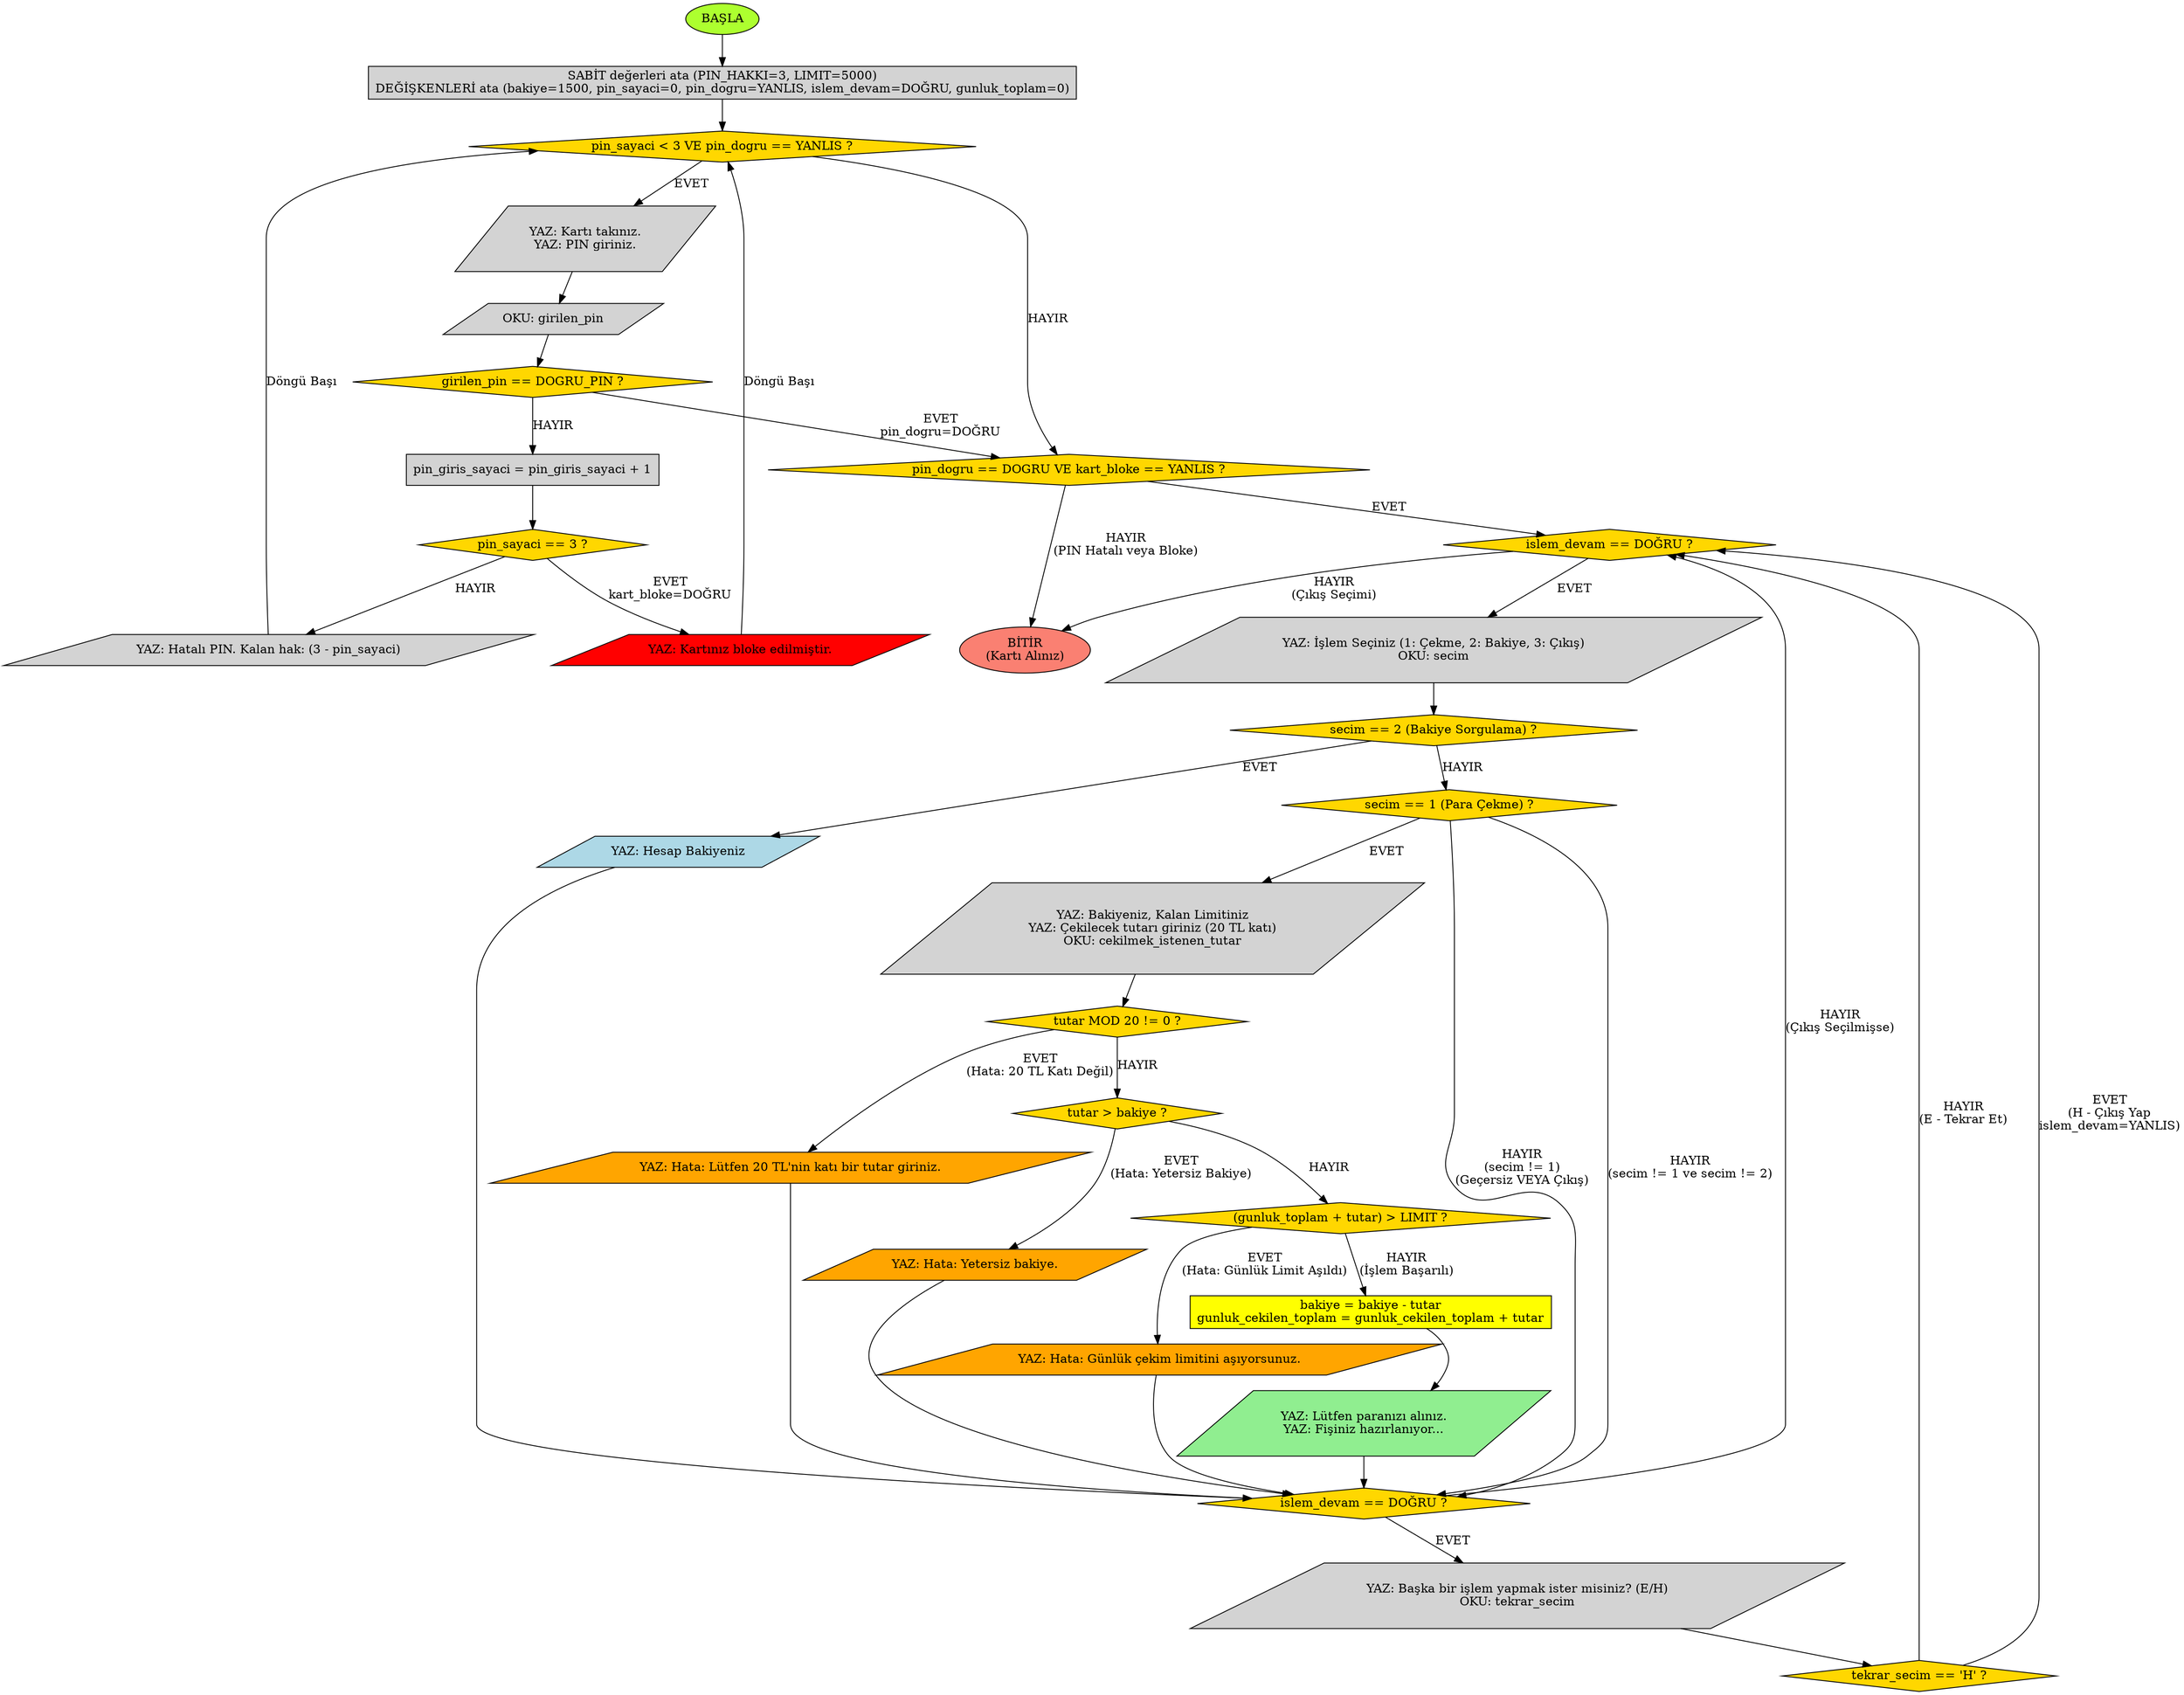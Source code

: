 digraph ATM_Para_Cekme_Akis_Semasi {
    // Grafik ayarları
    rankdir=TB; // Yukarından aşağıya doğru akış (Top to Bottom)
    node [shape=box, style=filled, fillcolor=lightgray]; // Varsayılan düğüm tipi

    // Düğüm tanımlamaları ve şekil atamaları
    
    // BAŞLA/BİTİR (Oval)
    BASLA [label="BAŞLA", shape=ellipse, fillcolor=greenyellow];
    BITIR [label="BİTİR\n(Kartı Alınız)", shape=ellipse, fillcolor=salmon];
    
    // GİRİŞ/ÇIKIŞ (Paralelkenar)
    PIN_SOR [label="YAZ: Kartı takınız.\nYAZ: PIN giriniz.", shape=parallelogram];
    PIN_OKU [label="OKU: girilen_pin", shape=parallelogram];
    ANA_MENU [label="YAZ: İşlem Seçiniz (1: Çekme, 2: Bakiye, 3: Çıkış)\nOKU: secim", shape=parallelogram];
    BAKIYE_YAZ [label="YAZ: Hesap Bakiyeniz", shape=parallelogram, fillcolor=lightblue];
    TUTAR_SOR [label="YAZ: Bakiyeniz, Kalan Limitiniz\nYAZ: Çekilecek tutarı giriniz (20 TL katı)\nOKU: cekilmek_istenen_tutar", shape=parallelogram];
    HATA_20TL [label="YAZ: Hata: Lütfen 20 TL'nin katı bir tutar giriniz.", shape=parallelogram, fillcolor=orange];
    HATA_BAKIYE [label="YAZ: Hata: Yetersiz bakiye.", shape=parallelogram, fillcolor=orange];
    HATA_LIMIT [label="YAZ: Hata: Günlük çekim limitini aşıyorsunuz.", shape=parallelogram, fillcolor=orange];
    PARA_VER [label="YAZ: Lütfen paranızı alınız.\nYAZ: Fişiniz hazırlanıyor...", shape=parallelogram, fillcolor=lightgreen];
    ISLEM_TEKRAR_SOR [label="YAZ: Başka bir işlem yapmak ister misiniz? (E/H)\nOKU: tekrar_secim", shape=parallelogram];
    PIN_HATA_YAZ [label="YAZ: Hatalı PIN. Kalan hak: (3 - pin_sayaci)", shape=parallelogram];
    KART_BLOKE_YAZ [label="YAZ: Kartınız bloke edilmiştir.", shape=parallelogram, fillcolor=red];
    
    // İŞLEM (Box/Rect)
    SABIT_ATAMA [label="SABİT değerleri ata (PIN_HAKKI=3, LIMIT=5000)\nDEĞİŞKENLERİ ata (bakiye=1500, pin_sayaci=0, pin_dogru=YANLIS, islem_devam=DOĞRU, gunluk_toplam=0)", shape=box];
    PIN_SAYAC_ARTIR [label="pin_giris_sayaci = pin_giris_sayaci + 1", shape=box];
    BAKIYE_GUNCELLE [label="bakiye = bakiye - tutar\ngunluk_cekilen_toplam = gunluk_cekilen_toplam + tutar", shape=box, fillcolor=yellow];
    
    // KARAR (Diamond)
    DONGU_PIN_KONTROL [label="pin_sayaci < 3 VE pin_dogru == YANLIS ?", shape=diamond, fillcolor=gold];
    KARAR_PIN_DOGRU [label="girilen_pin == DOGRU_PIN ?", shape=diamond, fillcolor=gold];
    KARAR_KART_BLOKE [label="pin_sayaci == 3 ?", shape=diamond, fillcolor=gold];
    KARAR_ISLEM_ANA_KONTROL [label="pin_dogru == DOGRU VE kart_bloke == YANLIS ?", shape=diamond, fillcolor=gold];
    DONGU_ISLEM_DEVAM [label="islem_devam == DOĞRU ?", shape=diamond, fillcolor=gold];
    KARAR_SECIM [label="secim == 2 (Bakiye Sorgulama) ?", shape=diamond, fillcolor=gold];
    KARAR_PARA_CEKME [label="secim == 1 (Para Çekme) ?", shape=diamond, fillcolor=gold];
    KARAR_20TL_KONTROL [label="tutar MOD 20 != 0 ?", shape=diamond, fillcolor=gold];
    KARAR_BAKIYE_KONTROL [label="tutar > bakiye ?", shape=diamond, fillcolor=gold];
    KARAR_LIMIT_KONTROL [label="(gunluk_toplam + tutar) > LIMIT ?", shape=diamond, fillcolor=gold];
    KARAR_TEKRAR_IHTIYAC [label="islem_devam == DOĞRU ?", shape=diamond, fillcolor=gold];
    KARAR_TEKRAR_SECIM [label="tekrar_secim == 'H' ?", shape=diamond, fillcolor=gold];
    
    // Kenar (Ok) tanımlamaları

    // BAŞLANGIÇ
    BASLA -> SABIT_ATAMA;
    SABIT_ATAMA -> DONGU_PIN_KONTROL;

    // PIN DOĞRULAMA DÖNGÜSÜ
    DONGU_PIN_KONTROL -> PIN_SOR [label="EVET"];
    DONGU_PIN_KONTROL -> KARAR_ISLEM_ANA_KONTROL [label="HAYIR"]; // PIN DÖNGÜSÜ SONU
    PIN_SOR -> PIN_OKU;
    PIN_OKU -> KARAR_PIN_DOGRU;
    
    // PIN DOĞRU
    KARAR_PIN_DOGRU -> KARAR_ISLEM_ANA_KONTROL [label="EVET\npin_dogru=DOĞRU"]; // Ana İşlem Kontrolüne Geç
    
    // PIN YANLIŞ
    KARAR_PIN_DOGRU -> PIN_SAYAC_ARTIR [label="HAYIR"];
    PIN_SAYAC_ARTIR -> KARAR_KART_BLOKE;
    
    KARAR_KART_BLOKE -> KART_BLOKE_YAZ [label="EVET\nkart_bloke=DOĞRU"];
    KART_BLOKE_YAZ -> DONGU_PIN_KONTROL [label="Döngü Başı"];
    
    KARAR_KART_BLOKE -> PIN_HATA_YAZ [label="HAYIR"];
    PIN_HATA_YAZ -> DONGU_PIN_KONTROL [label="Döngü Başı"];
    
    // ANA İŞLEM KONTROLÜ
    KARAR_ISLEM_ANA_KONTROL -> BITIR [label="HAYIR\n(PIN Hatalı veya Bloke)"]; 
    KARAR_ISLEM_ANA_KONTROL -> DONGU_ISLEM_DEVAM [label="EVET"];
    
    // ANA İŞLEM DÖNGÜSÜ
    DONGU_ISLEM_DEVAM -> ANA_MENU [label="EVET"];
    DONGU_ISLEM_DEVAM -> BITIR [label="HAYIR\n(Çıkış Seçimi)"]; 
    
    // SEÇİM KONTROLLERİ
    ANA_MENU -> KARAR_SECIM;
    
    // BAKİYE SORGULAMA (secim == 2)
    KARAR_SECIM -> BAKIYE_YAZ [label="EVET"];
    BAKIYE_YAZ -> KARAR_TEKRAR_IHTIYAC;
    
    // PARA ÇEKME VEYA DİĞER (secim != 2)
    KARAR_SECIM -> KARAR_PARA_CEKME [label="HAYIR"];

    // PARA ÇEKME (secim == 1)
    KARAR_PARA_CEKME -> TUTAR_SOR [label="EVET"];
    TUTAR_SOR -> KARAR_20TL_KONTROL;
    
    // ÇIKIŞ (secim == 3)
    KARAR_PARA_CEKME -> KARAR_TEKRAR_IHTIYAC [label="HAYIR\n(secim != 1)\n(Geçersiz VEYA Çıkış)"]; // Çıkış seçimi ise islem_devam YANLIS olur.

    // TUTAR KONTROLLERİ
    KARAR_20TL_KONTROL -> HATA_20TL [label="EVET\n(Hata: 20 TL Katı Değil)"];
    HATA_20TL -> KARAR_TEKRAR_IHTIYAC;

    KARAR_20TL_KONTROL -> KARAR_BAKIYE_KONTROL [label="HAYIR"];
    
    KARAR_BAKIYE_KONTROL -> HATA_BAKIYE [label="EVET\n(Hata: Yetersiz Bakiye)"];
    HATA_BAKIYE -> KARAR_TEKRAR_IHTIYAC;

    KARAR_BAKIYE_KONTROL -> KARAR_LIMIT_KONTROL [label="HAYIR"];
    
    KARAR_LIMIT_KONTROL -> HATA_LIMIT [label="EVET\n(Hata: Günlük Limit Aşıldı)"];
    HATA_LIMIT -> KARAR_TEKRAR_IHTIYAC;
    
    // BAŞARILI PARA ÇEKME
    KARAR_LIMIT_KONTROL -> BAKIYE_GUNCELLE [label="HAYIR\n(İşlem Başarılı)"];
    BAKIYE_GUNCELLE -> PARA_VER;
    PARA_VER -> KARAR_TEKRAR_IHTIYAC;
    
    // İŞLEM TEKRARI SORUSU (islem_devam hala DOĞRU ise)
    KARAR_TEKRAR_IHTIYAC -> ISLEM_TEKRAR_SOR [label="EVET"];
    KARAR_TEKRAR_IHTIYAC -> DONGU_ISLEM_DEVAM [label="HAYIR\n(Çıkış Seçilmişse)"];
    
    ISLEM_TEKRAR_SOR -> KARAR_TEKRAR_SECIM;
    
    KARAR_TEKRAR_SECIM -> DONGU_ISLEM_DEVAM [label="HAYIR\n(E - Tekrar Et)"];
    KARAR_TEKRAR_SECIM -> DONGU_ISLEM_DEVAM [label="EVET\n(H - Çıkış Yap\nislem_devam=YANLIS)"]; // islem_devam YANLIS olur ve döngüde kontrol edilir.

    // Genel geçersiz seçimden sonra tekrar döngü başına gitmek için
    KARAR_PARA_CEKME -> KARAR_TEKRAR_IHTIYAC [label="HAYIR\n(secim != 1 ve secim != 2)"];
}
